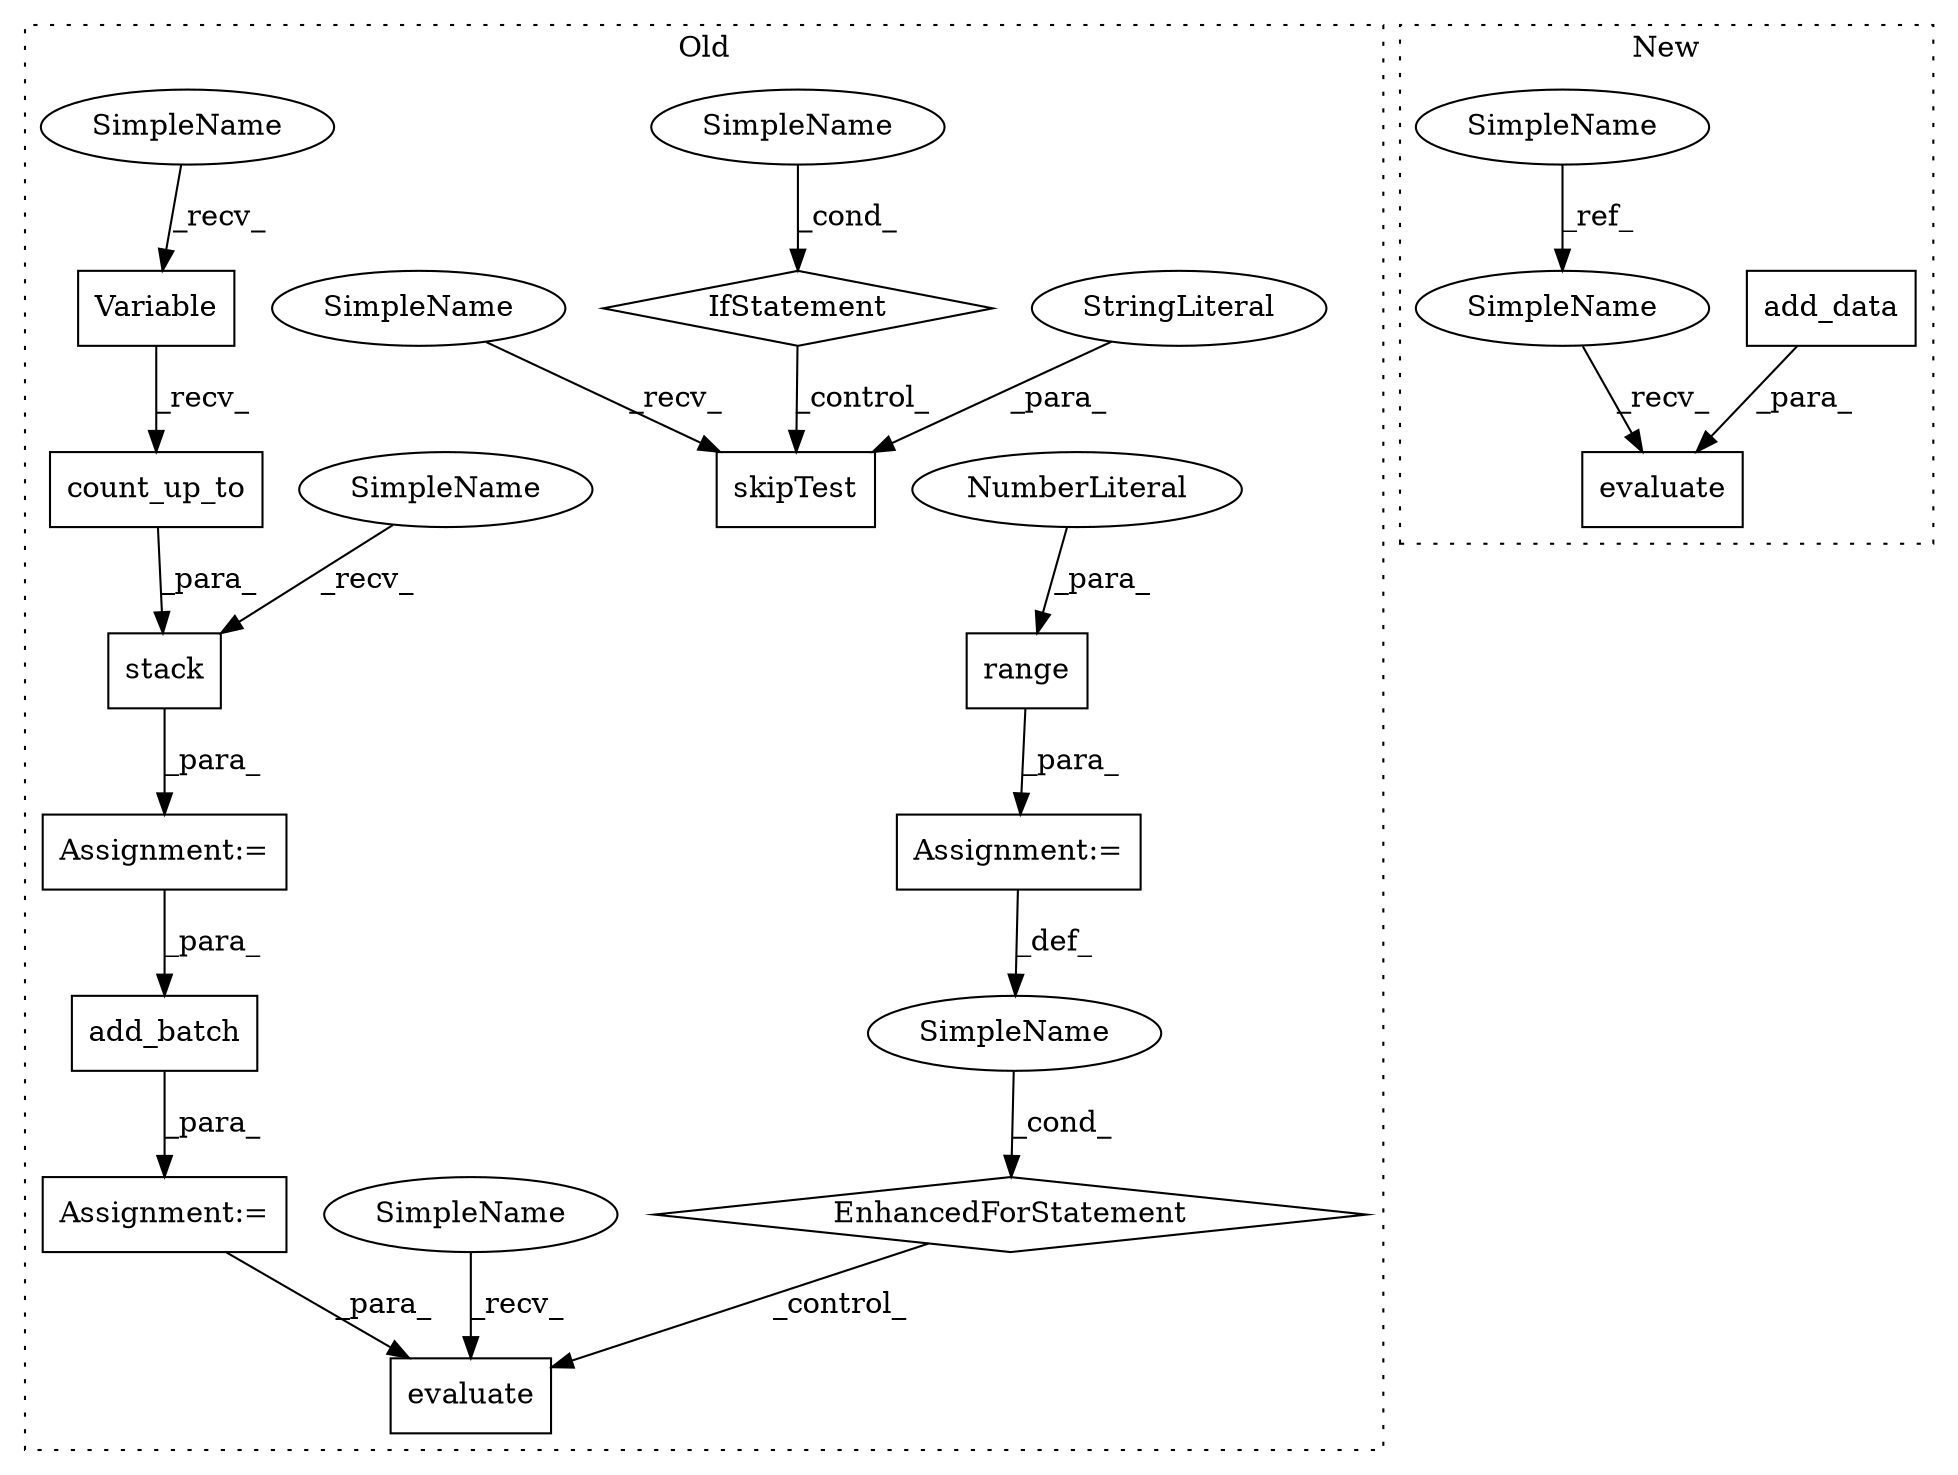 digraph G {
subgraph cluster0 {
1 [label="Variable" a="32" s="12761,12771" l="9,1" shape="box"];
3 [label="Assignment:=" a="7" s="12900" l="1" shape="box"];
4 [label="stack" a="32" s="12912,12934" l="6,1" shape="box"];
6 [label="count_up_to" a="32" s="12773,12791" l="12,1" shape="box"];
7 [label="Assignment:=" a="7" s="12947" l="1" shape="box"];
8 [label="add_batch" a="32" s="12962,12979" l="10,1" shape="box"];
9 [label="evaluate" a="32" s="13323,13338" l="9,1" shape="box"];
10 [label="SimpleName" a="42" s="13295" l="1" shape="ellipse"];
11 [label="EnhancedForStatement" a="70" s="13238,13308" l="53,2" shape="diamond"];
12 [label="range" a="32" s="13299,13307" l="6,1" shape="box"];
13 [label="NumberLiteral" a="34" s="13305" l="2" shape="ellipse"];
15 [label="skipTest" a="32" s="12538,12560" l="9,1" shape="box"];
16 [label="StringLiteral" a="45" s="12547" l="13" shape="ellipse"];
17 [label="SimpleName" a="42" s="" l="" shape="ellipse"];
18 [label="IfStatement" a="25" s="12489,12523" l="4,2" shape="diamond"];
19 [label="Assignment:=" a="7" s="13238,13308" l="53,2" shape="box"];
21 [label="SimpleName" a="42" s="12533" l="4" shape="ellipse"];
22 [label="SimpleName" a="42" s="13318" l="4" shape="ellipse"];
23 [label="SimpleName" a="42" s="12901" l="10" shape="ellipse"];
24 [label="SimpleName" a="42" s="12750" l="10" shape="ellipse"];
label = "Old";
style="dotted";
}
subgraph cluster1 {
2 [label="evaluate" a="32" s="13325,13344" l="9,1" shape="box"];
5 [label="add_data" a="32" s="13334" l="10" shape="box"];
14 [label="SimpleName" a="42" s="12487" l="4" shape="ellipse"];
20 [label="SimpleName" a="42" s="13320" l="4" shape="ellipse"];
label = "New";
style="dotted";
}
1 -> 6 [label="_recv_"];
3 -> 8 [label="_para_"];
4 -> 3 [label="_para_"];
5 -> 2 [label="_para_"];
6 -> 4 [label="_para_"];
7 -> 9 [label="_para_"];
8 -> 7 [label="_para_"];
10 -> 11 [label="_cond_"];
11 -> 9 [label="_control_"];
12 -> 19 [label="_para_"];
13 -> 12 [label="_para_"];
14 -> 20 [label="_ref_"];
16 -> 15 [label="_para_"];
17 -> 18 [label="_cond_"];
18 -> 15 [label="_control_"];
19 -> 10 [label="_def_"];
20 -> 2 [label="_recv_"];
21 -> 15 [label="_recv_"];
22 -> 9 [label="_recv_"];
23 -> 4 [label="_recv_"];
24 -> 1 [label="_recv_"];
}